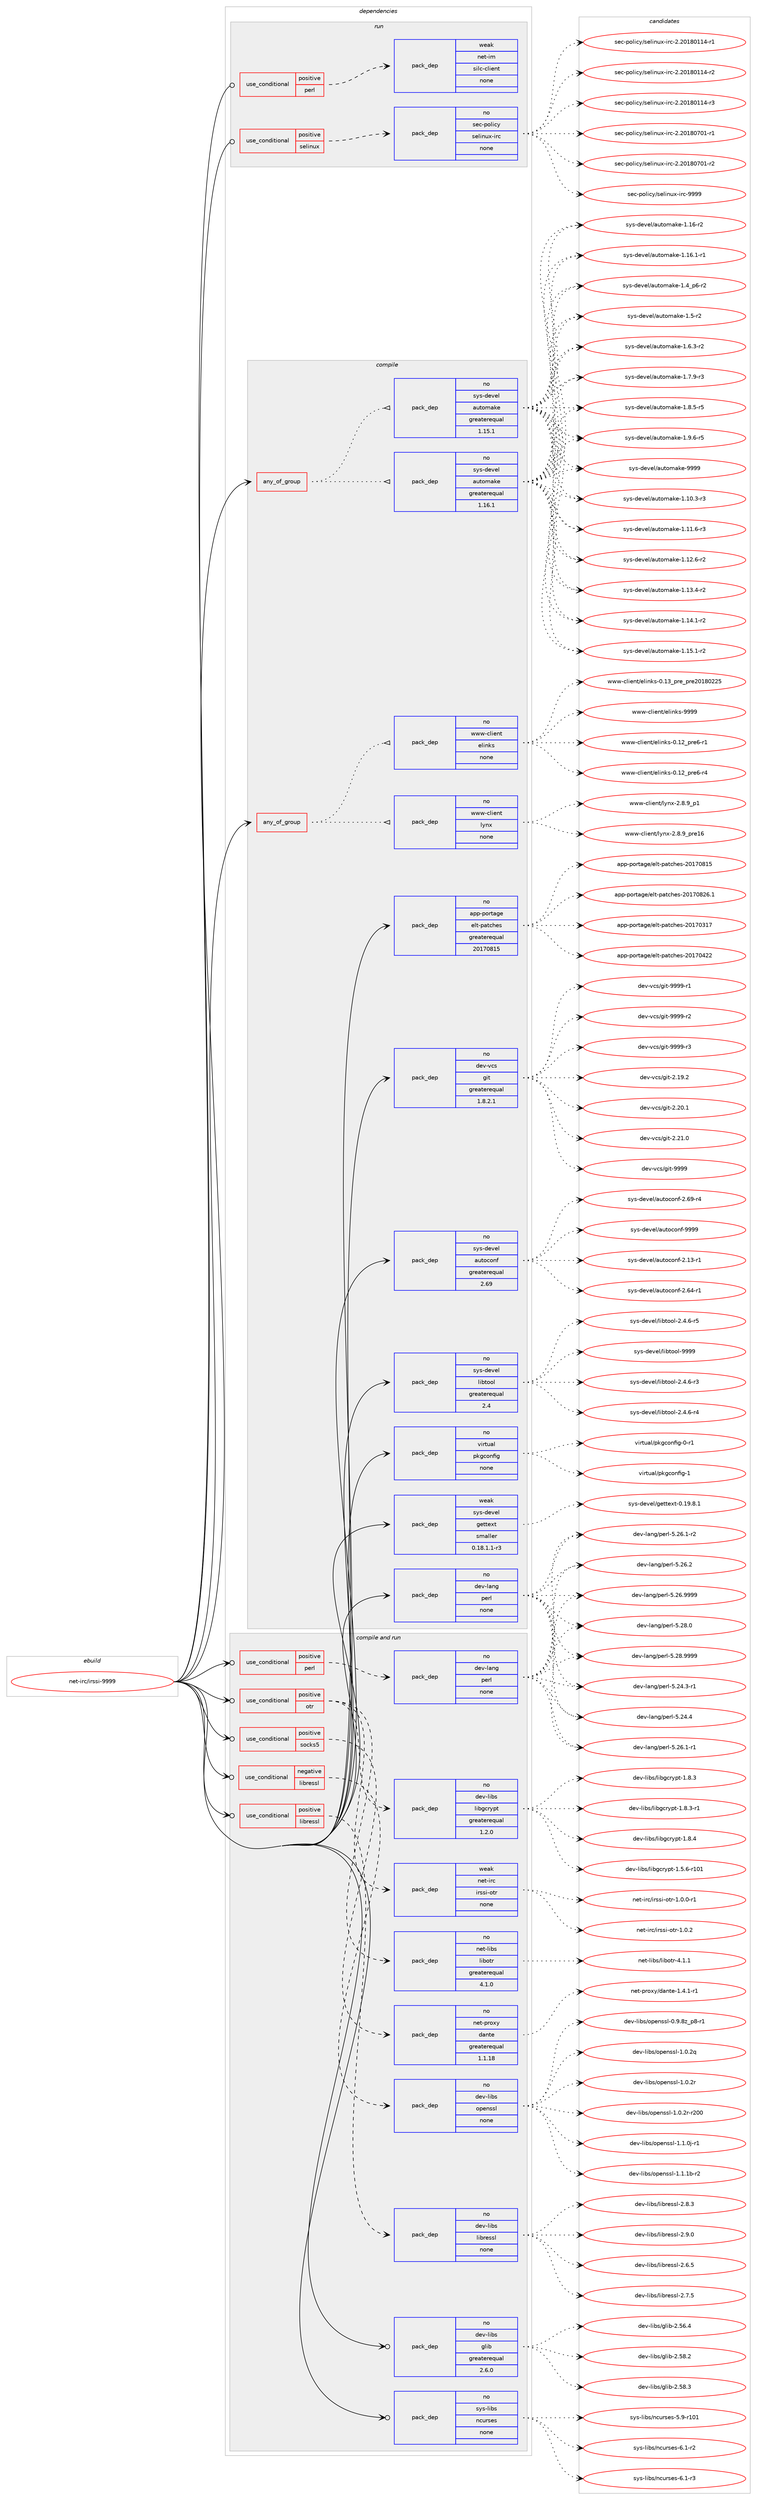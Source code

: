 digraph prolog {

# *************
# Graph options
# *************

newrank=true;
concentrate=true;
compound=true;
graph [rankdir=LR,fontname=Helvetica,fontsize=10,ranksep=1.5];#, ranksep=2.5, nodesep=0.2];
edge  [arrowhead=vee];
node  [fontname=Helvetica,fontsize=10];

# **********
# The ebuild
# **********

subgraph cluster_leftcol {
color=gray;
rank=same;
label=<<i>ebuild</i>>;
id [label="net-irc/irssi-9999", color=red, width=4, href="../net-irc/irssi-9999.svg"];
}

# ****************
# The dependencies
# ****************

subgraph cluster_midcol {
color=gray;
label=<<i>dependencies</i>>;
subgraph cluster_compile {
fillcolor="#eeeeee";
style=filled;
label=<<i>compile</i>>;
subgraph any26067 {
dependency1656712 [label=<<TABLE BORDER="0" CELLBORDER="1" CELLSPACING="0" CELLPADDING="4"><TR><TD CELLPADDING="10">any_of_group</TD></TR></TABLE>>, shape=none, color=red];subgraph pack1184425 {
dependency1656713 [label=<<TABLE BORDER="0" CELLBORDER="1" CELLSPACING="0" CELLPADDING="4" WIDTH="220"><TR><TD ROWSPAN="6" CELLPADDING="30">pack_dep</TD></TR><TR><TD WIDTH="110">no</TD></TR><TR><TD>sys-devel</TD></TR><TR><TD>automake</TD></TR><TR><TD>greaterequal</TD></TR><TR><TD>1.16.1</TD></TR></TABLE>>, shape=none, color=blue];
}
dependency1656712:e -> dependency1656713:w [weight=20,style="dotted",arrowhead="oinv"];
subgraph pack1184426 {
dependency1656714 [label=<<TABLE BORDER="0" CELLBORDER="1" CELLSPACING="0" CELLPADDING="4" WIDTH="220"><TR><TD ROWSPAN="6" CELLPADDING="30">pack_dep</TD></TR><TR><TD WIDTH="110">no</TD></TR><TR><TD>sys-devel</TD></TR><TR><TD>automake</TD></TR><TR><TD>greaterequal</TD></TR><TR><TD>1.15.1</TD></TR></TABLE>>, shape=none, color=blue];
}
dependency1656712:e -> dependency1656714:w [weight=20,style="dotted",arrowhead="oinv"];
}
id:e -> dependency1656712:w [weight=20,style="solid",arrowhead="vee"];
subgraph any26068 {
dependency1656715 [label=<<TABLE BORDER="0" CELLBORDER="1" CELLSPACING="0" CELLPADDING="4"><TR><TD CELLPADDING="10">any_of_group</TD></TR></TABLE>>, shape=none, color=red];subgraph pack1184427 {
dependency1656716 [label=<<TABLE BORDER="0" CELLBORDER="1" CELLSPACING="0" CELLPADDING="4" WIDTH="220"><TR><TD ROWSPAN="6" CELLPADDING="30">pack_dep</TD></TR><TR><TD WIDTH="110">no</TD></TR><TR><TD>www-client</TD></TR><TR><TD>lynx</TD></TR><TR><TD>none</TD></TR><TR><TD></TD></TR></TABLE>>, shape=none, color=blue];
}
dependency1656715:e -> dependency1656716:w [weight=20,style="dotted",arrowhead="oinv"];
subgraph pack1184428 {
dependency1656717 [label=<<TABLE BORDER="0" CELLBORDER="1" CELLSPACING="0" CELLPADDING="4" WIDTH="220"><TR><TD ROWSPAN="6" CELLPADDING="30">pack_dep</TD></TR><TR><TD WIDTH="110">no</TD></TR><TR><TD>www-client</TD></TR><TR><TD>elinks</TD></TR><TR><TD>none</TD></TR><TR><TD></TD></TR></TABLE>>, shape=none, color=blue];
}
dependency1656715:e -> dependency1656717:w [weight=20,style="dotted",arrowhead="oinv"];
}
id:e -> dependency1656715:w [weight=20,style="solid",arrowhead="vee"];
subgraph pack1184429 {
dependency1656718 [label=<<TABLE BORDER="0" CELLBORDER="1" CELLSPACING="0" CELLPADDING="4" WIDTH="220"><TR><TD ROWSPAN="6" CELLPADDING="30">pack_dep</TD></TR><TR><TD WIDTH="110">no</TD></TR><TR><TD>app-portage</TD></TR><TR><TD>elt-patches</TD></TR><TR><TD>greaterequal</TD></TR><TR><TD>20170815</TD></TR></TABLE>>, shape=none, color=blue];
}
id:e -> dependency1656718:w [weight=20,style="solid",arrowhead="vee"];
subgraph pack1184430 {
dependency1656719 [label=<<TABLE BORDER="0" CELLBORDER="1" CELLSPACING="0" CELLPADDING="4" WIDTH="220"><TR><TD ROWSPAN="6" CELLPADDING="30">pack_dep</TD></TR><TR><TD WIDTH="110">no</TD></TR><TR><TD>dev-lang</TD></TR><TR><TD>perl</TD></TR><TR><TD>none</TD></TR><TR><TD></TD></TR></TABLE>>, shape=none, color=blue];
}
id:e -> dependency1656719:w [weight=20,style="solid",arrowhead="vee"];
subgraph pack1184431 {
dependency1656720 [label=<<TABLE BORDER="0" CELLBORDER="1" CELLSPACING="0" CELLPADDING="4" WIDTH="220"><TR><TD ROWSPAN="6" CELLPADDING="30">pack_dep</TD></TR><TR><TD WIDTH="110">no</TD></TR><TR><TD>dev-vcs</TD></TR><TR><TD>git</TD></TR><TR><TD>greaterequal</TD></TR><TR><TD>1.8.2.1</TD></TR></TABLE>>, shape=none, color=blue];
}
id:e -> dependency1656720:w [weight=20,style="solid",arrowhead="vee"];
subgraph pack1184432 {
dependency1656721 [label=<<TABLE BORDER="0" CELLBORDER="1" CELLSPACING="0" CELLPADDING="4" WIDTH="220"><TR><TD ROWSPAN="6" CELLPADDING="30">pack_dep</TD></TR><TR><TD WIDTH="110">no</TD></TR><TR><TD>sys-devel</TD></TR><TR><TD>autoconf</TD></TR><TR><TD>greaterequal</TD></TR><TR><TD>2.69</TD></TR></TABLE>>, shape=none, color=blue];
}
id:e -> dependency1656721:w [weight=20,style="solid",arrowhead="vee"];
subgraph pack1184433 {
dependency1656722 [label=<<TABLE BORDER="0" CELLBORDER="1" CELLSPACING="0" CELLPADDING="4" WIDTH="220"><TR><TD ROWSPAN="6" CELLPADDING="30">pack_dep</TD></TR><TR><TD WIDTH="110">no</TD></TR><TR><TD>sys-devel</TD></TR><TR><TD>libtool</TD></TR><TR><TD>greaterequal</TD></TR><TR><TD>2.4</TD></TR></TABLE>>, shape=none, color=blue];
}
id:e -> dependency1656722:w [weight=20,style="solid",arrowhead="vee"];
subgraph pack1184434 {
dependency1656723 [label=<<TABLE BORDER="0" CELLBORDER="1" CELLSPACING="0" CELLPADDING="4" WIDTH="220"><TR><TD ROWSPAN="6" CELLPADDING="30">pack_dep</TD></TR><TR><TD WIDTH="110">no</TD></TR><TR><TD>virtual</TD></TR><TR><TD>pkgconfig</TD></TR><TR><TD>none</TD></TR><TR><TD></TD></TR></TABLE>>, shape=none, color=blue];
}
id:e -> dependency1656723:w [weight=20,style="solid",arrowhead="vee"];
subgraph pack1184435 {
dependency1656724 [label=<<TABLE BORDER="0" CELLBORDER="1" CELLSPACING="0" CELLPADDING="4" WIDTH="220"><TR><TD ROWSPAN="6" CELLPADDING="30">pack_dep</TD></TR><TR><TD WIDTH="110">weak</TD></TR><TR><TD>sys-devel</TD></TR><TR><TD>gettext</TD></TR><TR><TD>smaller</TD></TR><TR><TD>0.18.1.1-r3</TD></TR></TABLE>>, shape=none, color=blue];
}
id:e -> dependency1656724:w [weight=20,style="solid",arrowhead="vee"];
}
subgraph cluster_compileandrun {
fillcolor="#eeeeee";
style=filled;
label=<<i>compile and run</i>>;
subgraph cond445433 {
dependency1656725 [label=<<TABLE BORDER="0" CELLBORDER="1" CELLSPACING="0" CELLPADDING="4"><TR><TD ROWSPAN="3" CELLPADDING="10">use_conditional</TD></TR><TR><TD>negative</TD></TR><TR><TD>libressl</TD></TR></TABLE>>, shape=none, color=red];
subgraph pack1184436 {
dependency1656726 [label=<<TABLE BORDER="0" CELLBORDER="1" CELLSPACING="0" CELLPADDING="4" WIDTH="220"><TR><TD ROWSPAN="6" CELLPADDING="30">pack_dep</TD></TR><TR><TD WIDTH="110">no</TD></TR><TR><TD>dev-libs</TD></TR><TR><TD>openssl</TD></TR><TR><TD>none</TD></TR><TR><TD></TD></TR></TABLE>>, shape=none, color=blue];
}
dependency1656725:e -> dependency1656726:w [weight=20,style="dashed",arrowhead="vee"];
}
id:e -> dependency1656725:w [weight=20,style="solid",arrowhead="odotvee"];
subgraph cond445434 {
dependency1656727 [label=<<TABLE BORDER="0" CELLBORDER="1" CELLSPACING="0" CELLPADDING="4"><TR><TD ROWSPAN="3" CELLPADDING="10">use_conditional</TD></TR><TR><TD>positive</TD></TR><TR><TD>libressl</TD></TR></TABLE>>, shape=none, color=red];
subgraph pack1184437 {
dependency1656728 [label=<<TABLE BORDER="0" CELLBORDER="1" CELLSPACING="0" CELLPADDING="4" WIDTH="220"><TR><TD ROWSPAN="6" CELLPADDING="30">pack_dep</TD></TR><TR><TD WIDTH="110">no</TD></TR><TR><TD>dev-libs</TD></TR><TR><TD>libressl</TD></TR><TR><TD>none</TD></TR><TR><TD></TD></TR></TABLE>>, shape=none, color=blue];
}
dependency1656727:e -> dependency1656728:w [weight=20,style="dashed",arrowhead="vee"];
}
id:e -> dependency1656727:w [weight=20,style="solid",arrowhead="odotvee"];
subgraph cond445435 {
dependency1656729 [label=<<TABLE BORDER="0" CELLBORDER="1" CELLSPACING="0" CELLPADDING="4"><TR><TD ROWSPAN="3" CELLPADDING="10">use_conditional</TD></TR><TR><TD>positive</TD></TR><TR><TD>otr</TD></TR></TABLE>>, shape=none, color=red];
subgraph pack1184438 {
dependency1656730 [label=<<TABLE BORDER="0" CELLBORDER="1" CELLSPACING="0" CELLPADDING="4" WIDTH="220"><TR><TD ROWSPAN="6" CELLPADDING="30">pack_dep</TD></TR><TR><TD WIDTH="110">no</TD></TR><TR><TD>dev-libs</TD></TR><TR><TD>libgcrypt</TD></TR><TR><TD>greaterequal</TD></TR><TR><TD>1.2.0</TD></TR></TABLE>>, shape=none, color=blue];
}
dependency1656729:e -> dependency1656730:w [weight=20,style="dashed",arrowhead="vee"];
subgraph pack1184439 {
dependency1656731 [label=<<TABLE BORDER="0" CELLBORDER="1" CELLSPACING="0" CELLPADDING="4" WIDTH="220"><TR><TD ROWSPAN="6" CELLPADDING="30">pack_dep</TD></TR><TR><TD WIDTH="110">no</TD></TR><TR><TD>net-libs</TD></TR><TR><TD>libotr</TD></TR><TR><TD>greaterequal</TD></TR><TR><TD>4.1.0</TD></TR></TABLE>>, shape=none, color=blue];
}
dependency1656729:e -> dependency1656731:w [weight=20,style="dashed",arrowhead="vee"];
subgraph pack1184440 {
dependency1656732 [label=<<TABLE BORDER="0" CELLBORDER="1" CELLSPACING="0" CELLPADDING="4" WIDTH="220"><TR><TD ROWSPAN="6" CELLPADDING="30">pack_dep</TD></TR><TR><TD WIDTH="110">weak</TD></TR><TR><TD>net-irc</TD></TR><TR><TD>irssi-otr</TD></TR><TR><TD>none</TD></TR><TR><TD></TD></TR></TABLE>>, shape=none, color=blue];
}
dependency1656729:e -> dependency1656732:w [weight=20,style="dashed",arrowhead="vee"];
}
id:e -> dependency1656729:w [weight=20,style="solid",arrowhead="odotvee"];
subgraph cond445436 {
dependency1656733 [label=<<TABLE BORDER="0" CELLBORDER="1" CELLSPACING="0" CELLPADDING="4"><TR><TD ROWSPAN="3" CELLPADDING="10">use_conditional</TD></TR><TR><TD>positive</TD></TR><TR><TD>perl</TD></TR></TABLE>>, shape=none, color=red];
subgraph pack1184441 {
dependency1656734 [label=<<TABLE BORDER="0" CELLBORDER="1" CELLSPACING="0" CELLPADDING="4" WIDTH="220"><TR><TD ROWSPAN="6" CELLPADDING="30">pack_dep</TD></TR><TR><TD WIDTH="110">no</TD></TR><TR><TD>dev-lang</TD></TR><TR><TD>perl</TD></TR><TR><TD>none</TD></TR><TR><TD></TD></TR></TABLE>>, shape=none, color=blue];
}
dependency1656733:e -> dependency1656734:w [weight=20,style="dashed",arrowhead="vee"];
}
id:e -> dependency1656733:w [weight=20,style="solid",arrowhead="odotvee"];
subgraph cond445437 {
dependency1656735 [label=<<TABLE BORDER="0" CELLBORDER="1" CELLSPACING="0" CELLPADDING="4"><TR><TD ROWSPAN="3" CELLPADDING="10">use_conditional</TD></TR><TR><TD>positive</TD></TR><TR><TD>socks5</TD></TR></TABLE>>, shape=none, color=red];
subgraph pack1184442 {
dependency1656736 [label=<<TABLE BORDER="0" CELLBORDER="1" CELLSPACING="0" CELLPADDING="4" WIDTH="220"><TR><TD ROWSPAN="6" CELLPADDING="30">pack_dep</TD></TR><TR><TD WIDTH="110">no</TD></TR><TR><TD>net-proxy</TD></TR><TR><TD>dante</TD></TR><TR><TD>greaterequal</TD></TR><TR><TD>1.1.18</TD></TR></TABLE>>, shape=none, color=blue];
}
dependency1656735:e -> dependency1656736:w [weight=20,style="dashed",arrowhead="vee"];
}
id:e -> dependency1656735:w [weight=20,style="solid",arrowhead="odotvee"];
subgraph pack1184443 {
dependency1656737 [label=<<TABLE BORDER="0" CELLBORDER="1" CELLSPACING="0" CELLPADDING="4" WIDTH="220"><TR><TD ROWSPAN="6" CELLPADDING="30">pack_dep</TD></TR><TR><TD WIDTH="110">no</TD></TR><TR><TD>dev-libs</TD></TR><TR><TD>glib</TD></TR><TR><TD>greaterequal</TD></TR><TR><TD>2.6.0</TD></TR></TABLE>>, shape=none, color=blue];
}
id:e -> dependency1656737:w [weight=20,style="solid",arrowhead="odotvee"];
subgraph pack1184444 {
dependency1656738 [label=<<TABLE BORDER="0" CELLBORDER="1" CELLSPACING="0" CELLPADDING="4" WIDTH="220"><TR><TD ROWSPAN="6" CELLPADDING="30">pack_dep</TD></TR><TR><TD WIDTH="110">no</TD></TR><TR><TD>sys-libs</TD></TR><TR><TD>ncurses</TD></TR><TR><TD>none</TD></TR><TR><TD></TD></TR></TABLE>>, shape=none, color=blue];
}
id:e -> dependency1656738:w [weight=20,style="solid",arrowhead="odotvee"];
}
subgraph cluster_run {
fillcolor="#eeeeee";
style=filled;
label=<<i>run</i>>;
subgraph cond445438 {
dependency1656739 [label=<<TABLE BORDER="0" CELLBORDER="1" CELLSPACING="0" CELLPADDING="4"><TR><TD ROWSPAN="3" CELLPADDING="10">use_conditional</TD></TR><TR><TD>positive</TD></TR><TR><TD>perl</TD></TR></TABLE>>, shape=none, color=red];
subgraph pack1184445 {
dependency1656740 [label=<<TABLE BORDER="0" CELLBORDER="1" CELLSPACING="0" CELLPADDING="4" WIDTH="220"><TR><TD ROWSPAN="6" CELLPADDING="30">pack_dep</TD></TR><TR><TD WIDTH="110">weak</TD></TR><TR><TD>net-im</TD></TR><TR><TD>silc-client</TD></TR><TR><TD>none</TD></TR><TR><TD></TD></TR></TABLE>>, shape=none, color=blue];
}
dependency1656739:e -> dependency1656740:w [weight=20,style="dashed",arrowhead="vee"];
}
id:e -> dependency1656739:w [weight=20,style="solid",arrowhead="odot"];
subgraph cond445439 {
dependency1656741 [label=<<TABLE BORDER="0" CELLBORDER="1" CELLSPACING="0" CELLPADDING="4"><TR><TD ROWSPAN="3" CELLPADDING="10">use_conditional</TD></TR><TR><TD>positive</TD></TR><TR><TD>selinux</TD></TR></TABLE>>, shape=none, color=red];
subgraph pack1184446 {
dependency1656742 [label=<<TABLE BORDER="0" CELLBORDER="1" CELLSPACING="0" CELLPADDING="4" WIDTH="220"><TR><TD ROWSPAN="6" CELLPADDING="30">pack_dep</TD></TR><TR><TD WIDTH="110">no</TD></TR><TR><TD>sec-policy</TD></TR><TR><TD>selinux-irc</TD></TR><TR><TD>none</TD></TR><TR><TD></TD></TR></TABLE>>, shape=none, color=blue];
}
dependency1656741:e -> dependency1656742:w [weight=20,style="dashed",arrowhead="vee"];
}
id:e -> dependency1656741:w [weight=20,style="solid",arrowhead="odot"];
}
}

# **************
# The candidates
# **************

subgraph cluster_choices {
rank=same;
color=gray;
label=<<i>candidates</i>>;

subgraph choice1184425 {
color=black;
nodesep=1;
choice11512111545100101118101108479711711611110997107101454946494846514511451 [label="sys-devel/automake-1.10.3-r3", color=red, width=4,href="../sys-devel/automake-1.10.3-r3.svg"];
choice11512111545100101118101108479711711611110997107101454946494946544511451 [label="sys-devel/automake-1.11.6-r3", color=red, width=4,href="../sys-devel/automake-1.11.6-r3.svg"];
choice11512111545100101118101108479711711611110997107101454946495046544511450 [label="sys-devel/automake-1.12.6-r2", color=red, width=4,href="../sys-devel/automake-1.12.6-r2.svg"];
choice11512111545100101118101108479711711611110997107101454946495146524511450 [label="sys-devel/automake-1.13.4-r2", color=red, width=4,href="../sys-devel/automake-1.13.4-r2.svg"];
choice11512111545100101118101108479711711611110997107101454946495246494511450 [label="sys-devel/automake-1.14.1-r2", color=red, width=4,href="../sys-devel/automake-1.14.1-r2.svg"];
choice11512111545100101118101108479711711611110997107101454946495346494511450 [label="sys-devel/automake-1.15.1-r2", color=red, width=4,href="../sys-devel/automake-1.15.1-r2.svg"];
choice1151211154510010111810110847971171161111099710710145494649544511450 [label="sys-devel/automake-1.16-r2", color=red, width=4,href="../sys-devel/automake-1.16-r2.svg"];
choice11512111545100101118101108479711711611110997107101454946495446494511449 [label="sys-devel/automake-1.16.1-r1", color=red, width=4,href="../sys-devel/automake-1.16.1-r1.svg"];
choice115121115451001011181011084797117116111109971071014549465295112544511450 [label="sys-devel/automake-1.4_p6-r2", color=red, width=4,href="../sys-devel/automake-1.4_p6-r2.svg"];
choice11512111545100101118101108479711711611110997107101454946534511450 [label="sys-devel/automake-1.5-r2", color=red, width=4,href="../sys-devel/automake-1.5-r2.svg"];
choice115121115451001011181011084797117116111109971071014549465446514511450 [label="sys-devel/automake-1.6.3-r2", color=red, width=4,href="../sys-devel/automake-1.6.3-r2.svg"];
choice115121115451001011181011084797117116111109971071014549465546574511451 [label="sys-devel/automake-1.7.9-r3", color=red, width=4,href="../sys-devel/automake-1.7.9-r3.svg"];
choice115121115451001011181011084797117116111109971071014549465646534511453 [label="sys-devel/automake-1.8.5-r5", color=red, width=4,href="../sys-devel/automake-1.8.5-r5.svg"];
choice115121115451001011181011084797117116111109971071014549465746544511453 [label="sys-devel/automake-1.9.6-r5", color=red, width=4,href="../sys-devel/automake-1.9.6-r5.svg"];
choice115121115451001011181011084797117116111109971071014557575757 [label="sys-devel/automake-9999", color=red, width=4,href="../sys-devel/automake-9999.svg"];
dependency1656713:e -> choice11512111545100101118101108479711711611110997107101454946494846514511451:w [style=dotted,weight="100"];
dependency1656713:e -> choice11512111545100101118101108479711711611110997107101454946494946544511451:w [style=dotted,weight="100"];
dependency1656713:e -> choice11512111545100101118101108479711711611110997107101454946495046544511450:w [style=dotted,weight="100"];
dependency1656713:e -> choice11512111545100101118101108479711711611110997107101454946495146524511450:w [style=dotted,weight="100"];
dependency1656713:e -> choice11512111545100101118101108479711711611110997107101454946495246494511450:w [style=dotted,weight="100"];
dependency1656713:e -> choice11512111545100101118101108479711711611110997107101454946495346494511450:w [style=dotted,weight="100"];
dependency1656713:e -> choice1151211154510010111810110847971171161111099710710145494649544511450:w [style=dotted,weight="100"];
dependency1656713:e -> choice11512111545100101118101108479711711611110997107101454946495446494511449:w [style=dotted,weight="100"];
dependency1656713:e -> choice115121115451001011181011084797117116111109971071014549465295112544511450:w [style=dotted,weight="100"];
dependency1656713:e -> choice11512111545100101118101108479711711611110997107101454946534511450:w [style=dotted,weight="100"];
dependency1656713:e -> choice115121115451001011181011084797117116111109971071014549465446514511450:w [style=dotted,weight="100"];
dependency1656713:e -> choice115121115451001011181011084797117116111109971071014549465546574511451:w [style=dotted,weight="100"];
dependency1656713:e -> choice115121115451001011181011084797117116111109971071014549465646534511453:w [style=dotted,weight="100"];
dependency1656713:e -> choice115121115451001011181011084797117116111109971071014549465746544511453:w [style=dotted,weight="100"];
dependency1656713:e -> choice115121115451001011181011084797117116111109971071014557575757:w [style=dotted,weight="100"];
}
subgraph choice1184426 {
color=black;
nodesep=1;
choice11512111545100101118101108479711711611110997107101454946494846514511451 [label="sys-devel/automake-1.10.3-r3", color=red, width=4,href="../sys-devel/automake-1.10.3-r3.svg"];
choice11512111545100101118101108479711711611110997107101454946494946544511451 [label="sys-devel/automake-1.11.6-r3", color=red, width=4,href="../sys-devel/automake-1.11.6-r3.svg"];
choice11512111545100101118101108479711711611110997107101454946495046544511450 [label="sys-devel/automake-1.12.6-r2", color=red, width=4,href="../sys-devel/automake-1.12.6-r2.svg"];
choice11512111545100101118101108479711711611110997107101454946495146524511450 [label="sys-devel/automake-1.13.4-r2", color=red, width=4,href="../sys-devel/automake-1.13.4-r2.svg"];
choice11512111545100101118101108479711711611110997107101454946495246494511450 [label="sys-devel/automake-1.14.1-r2", color=red, width=4,href="../sys-devel/automake-1.14.1-r2.svg"];
choice11512111545100101118101108479711711611110997107101454946495346494511450 [label="sys-devel/automake-1.15.1-r2", color=red, width=4,href="../sys-devel/automake-1.15.1-r2.svg"];
choice1151211154510010111810110847971171161111099710710145494649544511450 [label="sys-devel/automake-1.16-r2", color=red, width=4,href="../sys-devel/automake-1.16-r2.svg"];
choice11512111545100101118101108479711711611110997107101454946495446494511449 [label="sys-devel/automake-1.16.1-r1", color=red, width=4,href="../sys-devel/automake-1.16.1-r1.svg"];
choice115121115451001011181011084797117116111109971071014549465295112544511450 [label="sys-devel/automake-1.4_p6-r2", color=red, width=4,href="../sys-devel/automake-1.4_p6-r2.svg"];
choice11512111545100101118101108479711711611110997107101454946534511450 [label="sys-devel/automake-1.5-r2", color=red, width=4,href="../sys-devel/automake-1.5-r2.svg"];
choice115121115451001011181011084797117116111109971071014549465446514511450 [label="sys-devel/automake-1.6.3-r2", color=red, width=4,href="../sys-devel/automake-1.6.3-r2.svg"];
choice115121115451001011181011084797117116111109971071014549465546574511451 [label="sys-devel/automake-1.7.9-r3", color=red, width=4,href="../sys-devel/automake-1.7.9-r3.svg"];
choice115121115451001011181011084797117116111109971071014549465646534511453 [label="sys-devel/automake-1.8.5-r5", color=red, width=4,href="../sys-devel/automake-1.8.5-r5.svg"];
choice115121115451001011181011084797117116111109971071014549465746544511453 [label="sys-devel/automake-1.9.6-r5", color=red, width=4,href="../sys-devel/automake-1.9.6-r5.svg"];
choice115121115451001011181011084797117116111109971071014557575757 [label="sys-devel/automake-9999", color=red, width=4,href="../sys-devel/automake-9999.svg"];
dependency1656714:e -> choice11512111545100101118101108479711711611110997107101454946494846514511451:w [style=dotted,weight="100"];
dependency1656714:e -> choice11512111545100101118101108479711711611110997107101454946494946544511451:w [style=dotted,weight="100"];
dependency1656714:e -> choice11512111545100101118101108479711711611110997107101454946495046544511450:w [style=dotted,weight="100"];
dependency1656714:e -> choice11512111545100101118101108479711711611110997107101454946495146524511450:w [style=dotted,weight="100"];
dependency1656714:e -> choice11512111545100101118101108479711711611110997107101454946495246494511450:w [style=dotted,weight="100"];
dependency1656714:e -> choice11512111545100101118101108479711711611110997107101454946495346494511450:w [style=dotted,weight="100"];
dependency1656714:e -> choice1151211154510010111810110847971171161111099710710145494649544511450:w [style=dotted,weight="100"];
dependency1656714:e -> choice11512111545100101118101108479711711611110997107101454946495446494511449:w [style=dotted,weight="100"];
dependency1656714:e -> choice115121115451001011181011084797117116111109971071014549465295112544511450:w [style=dotted,weight="100"];
dependency1656714:e -> choice11512111545100101118101108479711711611110997107101454946534511450:w [style=dotted,weight="100"];
dependency1656714:e -> choice115121115451001011181011084797117116111109971071014549465446514511450:w [style=dotted,weight="100"];
dependency1656714:e -> choice115121115451001011181011084797117116111109971071014549465546574511451:w [style=dotted,weight="100"];
dependency1656714:e -> choice115121115451001011181011084797117116111109971071014549465646534511453:w [style=dotted,weight="100"];
dependency1656714:e -> choice115121115451001011181011084797117116111109971071014549465746544511453:w [style=dotted,weight="100"];
dependency1656714:e -> choice115121115451001011181011084797117116111109971071014557575757:w [style=dotted,weight="100"];
}
subgraph choice1184427 {
color=black;
nodesep=1;
choice1191191194599108105101110116471081211101204550465646579511249 [label="www-client/lynx-2.8.9_p1", color=red, width=4,href="../www-client/lynx-2.8.9_p1.svg"];
choice119119119459910810510111011647108121110120455046564657951121141014954 [label="www-client/lynx-2.8.9_pre16", color=red, width=4,href="../www-client/lynx-2.8.9_pre16.svg"];
dependency1656716:e -> choice1191191194599108105101110116471081211101204550465646579511249:w [style=dotted,weight="100"];
dependency1656716:e -> choice119119119459910810510111011647108121110120455046564657951121141014954:w [style=dotted,weight="100"];
}
subgraph choice1184428 {
color=black;
nodesep=1;
choice119119119459910810510111011647101108105110107115454846495095112114101544511449 [label="www-client/elinks-0.12_pre6-r1", color=red, width=4,href="../www-client/elinks-0.12_pre6-r1.svg"];
choice119119119459910810510111011647101108105110107115454846495095112114101544511452 [label="www-client/elinks-0.12_pre6-r4", color=red, width=4,href="../www-client/elinks-0.12_pre6-r4.svg"];
choice119119119459910810510111011647101108105110107115454846495195112114101951121141015048495648505053 [label="www-client/elinks-0.13_pre_pre20180225", color=red, width=4,href="../www-client/elinks-0.13_pre_pre20180225.svg"];
choice1191191194599108105101110116471011081051101071154557575757 [label="www-client/elinks-9999", color=red, width=4,href="../www-client/elinks-9999.svg"];
dependency1656717:e -> choice119119119459910810510111011647101108105110107115454846495095112114101544511449:w [style=dotted,weight="100"];
dependency1656717:e -> choice119119119459910810510111011647101108105110107115454846495095112114101544511452:w [style=dotted,weight="100"];
dependency1656717:e -> choice119119119459910810510111011647101108105110107115454846495195112114101951121141015048495648505053:w [style=dotted,weight="100"];
dependency1656717:e -> choice1191191194599108105101110116471011081051101071154557575757:w [style=dotted,weight="100"];
}
subgraph choice1184429 {
color=black;
nodesep=1;
choice97112112451121111141169710310147101108116451129711699104101115455048495548514955 [label="app-portage/elt-patches-20170317", color=red, width=4,href="../app-portage/elt-patches-20170317.svg"];
choice97112112451121111141169710310147101108116451129711699104101115455048495548525050 [label="app-portage/elt-patches-20170422", color=red, width=4,href="../app-portage/elt-patches-20170422.svg"];
choice97112112451121111141169710310147101108116451129711699104101115455048495548564953 [label="app-portage/elt-patches-20170815", color=red, width=4,href="../app-portage/elt-patches-20170815.svg"];
choice971121124511211111411697103101471011081164511297116991041011154550484955485650544649 [label="app-portage/elt-patches-20170826.1", color=red, width=4,href="../app-portage/elt-patches-20170826.1.svg"];
dependency1656718:e -> choice97112112451121111141169710310147101108116451129711699104101115455048495548514955:w [style=dotted,weight="100"];
dependency1656718:e -> choice97112112451121111141169710310147101108116451129711699104101115455048495548525050:w [style=dotted,weight="100"];
dependency1656718:e -> choice97112112451121111141169710310147101108116451129711699104101115455048495548564953:w [style=dotted,weight="100"];
dependency1656718:e -> choice971121124511211111411697103101471011081164511297116991041011154550484955485650544649:w [style=dotted,weight="100"];
}
subgraph choice1184430 {
color=black;
nodesep=1;
choice100101118451089711010347112101114108455346505246514511449 [label="dev-lang/perl-5.24.3-r1", color=red, width=4,href="../dev-lang/perl-5.24.3-r1.svg"];
choice10010111845108971101034711210111410845534650524652 [label="dev-lang/perl-5.24.4", color=red, width=4,href="../dev-lang/perl-5.24.4.svg"];
choice100101118451089711010347112101114108455346505446494511449 [label="dev-lang/perl-5.26.1-r1", color=red, width=4,href="../dev-lang/perl-5.26.1-r1.svg"];
choice100101118451089711010347112101114108455346505446494511450 [label="dev-lang/perl-5.26.1-r2", color=red, width=4,href="../dev-lang/perl-5.26.1-r2.svg"];
choice10010111845108971101034711210111410845534650544650 [label="dev-lang/perl-5.26.2", color=red, width=4,href="../dev-lang/perl-5.26.2.svg"];
choice10010111845108971101034711210111410845534650544657575757 [label="dev-lang/perl-5.26.9999", color=red, width=4,href="../dev-lang/perl-5.26.9999.svg"];
choice10010111845108971101034711210111410845534650564648 [label="dev-lang/perl-5.28.0", color=red, width=4,href="../dev-lang/perl-5.28.0.svg"];
choice10010111845108971101034711210111410845534650564657575757 [label="dev-lang/perl-5.28.9999", color=red, width=4,href="../dev-lang/perl-5.28.9999.svg"];
dependency1656719:e -> choice100101118451089711010347112101114108455346505246514511449:w [style=dotted,weight="100"];
dependency1656719:e -> choice10010111845108971101034711210111410845534650524652:w [style=dotted,weight="100"];
dependency1656719:e -> choice100101118451089711010347112101114108455346505446494511449:w [style=dotted,weight="100"];
dependency1656719:e -> choice100101118451089711010347112101114108455346505446494511450:w [style=dotted,weight="100"];
dependency1656719:e -> choice10010111845108971101034711210111410845534650544650:w [style=dotted,weight="100"];
dependency1656719:e -> choice10010111845108971101034711210111410845534650544657575757:w [style=dotted,weight="100"];
dependency1656719:e -> choice10010111845108971101034711210111410845534650564648:w [style=dotted,weight="100"];
dependency1656719:e -> choice10010111845108971101034711210111410845534650564657575757:w [style=dotted,weight="100"];
}
subgraph choice1184431 {
color=black;
nodesep=1;
choice10010111845118991154710310511645504649574650 [label="dev-vcs/git-2.19.2", color=red, width=4,href="../dev-vcs/git-2.19.2.svg"];
choice10010111845118991154710310511645504650484649 [label="dev-vcs/git-2.20.1", color=red, width=4,href="../dev-vcs/git-2.20.1.svg"];
choice10010111845118991154710310511645504650494648 [label="dev-vcs/git-2.21.0", color=red, width=4,href="../dev-vcs/git-2.21.0.svg"];
choice1001011184511899115471031051164557575757 [label="dev-vcs/git-9999", color=red, width=4,href="../dev-vcs/git-9999.svg"];
choice10010111845118991154710310511645575757574511449 [label="dev-vcs/git-9999-r1", color=red, width=4,href="../dev-vcs/git-9999-r1.svg"];
choice10010111845118991154710310511645575757574511450 [label="dev-vcs/git-9999-r2", color=red, width=4,href="../dev-vcs/git-9999-r2.svg"];
choice10010111845118991154710310511645575757574511451 [label="dev-vcs/git-9999-r3", color=red, width=4,href="../dev-vcs/git-9999-r3.svg"];
dependency1656720:e -> choice10010111845118991154710310511645504649574650:w [style=dotted,weight="100"];
dependency1656720:e -> choice10010111845118991154710310511645504650484649:w [style=dotted,weight="100"];
dependency1656720:e -> choice10010111845118991154710310511645504650494648:w [style=dotted,weight="100"];
dependency1656720:e -> choice1001011184511899115471031051164557575757:w [style=dotted,weight="100"];
dependency1656720:e -> choice10010111845118991154710310511645575757574511449:w [style=dotted,weight="100"];
dependency1656720:e -> choice10010111845118991154710310511645575757574511450:w [style=dotted,weight="100"];
dependency1656720:e -> choice10010111845118991154710310511645575757574511451:w [style=dotted,weight="100"];
}
subgraph choice1184432 {
color=black;
nodesep=1;
choice1151211154510010111810110847971171161119911111010245504649514511449 [label="sys-devel/autoconf-2.13-r1", color=red, width=4,href="../sys-devel/autoconf-2.13-r1.svg"];
choice1151211154510010111810110847971171161119911111010245504654524511449 [label="sys-devel/autoconf-2.64-r1", color=red, width=4,href="../sys-devel/autoconf-2.64-r1.svg"];
choice1151211154510010111810110847971171161119911111010245504654574511452 [label="sys-devel/autoconf-2.69-r4", color=red, width=4,href="../sys-devel/autoconf-2.69-r4.svg"];
choice115121115451001011181011084797117116111991111101024557575757 [label="sys-devel/autoconf-9999", color=red, width=4,href="../sys-devel/autoconf-9999.svg"];
dependency1656721:e -> choice1151211154510010111810110847971171161119911111010245504649514511449:w [style=dotted,weight="100"];
dependency1656721:e -> choice1151211154510010111810110847971171161119911111010245504654524511449:w [style=dotted,weight="100"];
dependency1656721:e -> choice1151211154510010111810110847971171161119911111010245504654574511452:w [style=dotted,weight="100"];
dependency1656721:e -> choice115121115451001011181011084797117116111991111101024557575757:w [style=dotted,weight="100"];
}
subgraph choice1184433 {
color=black;
nodesep=1;
choice1151211154510010111810110847108105981161111111084550465246544511451 [label="sys-devel/libtool-2.4.6-r3", color=red, width=4,href="../sys-devel/libtool-2.4.6-r3.svg"];
choice1151211154510010111810110847108105981161111111084550465246544511452 [label="sys-devel/libtool-2.4.6-r4", color=red, width=4,href="../sys-devel/libtool-2.4.6-r4.svg"];
choice1151211154510010111810110847108105981161111111084550465246544511453 [label="sys-devel/libtool-2.4.6-r5", color=red, width=4,href="../sys-devel/libtool-2.4.6-r5.svg"];
choice1151211154510010111810110847108105981161111111084557575757 [label="sys-devel/libtool-9999", color=red, width=4,href="../sys-devel/libtool-9999.svg"];
dependency1656722:e -> choice1151211154510010111810110847108105981161111111084550465246544511451:w [style=dotted,weight="100"];
dependency1656722:e -> choice1151211154510010111810110847108105981161111111084550465246544511452:w [style=dotted,weight="100"];
dependency1656722:e -> choice1151211154510010111810110847108105981161111111084550465246544511453:w [style=dotted,weight="100"];
dependency1656722:e -> choice1151211154510010111810110847108105981161111111084557575757:w [style=dotted,weight="100"];
}
subgraph choice1184434 {
color=black;
nodesep=1;
choice11810511411611797108471121071039911111010210510345484511449 [label="virtual/pkgconfig-0-r1", color=red, width=4,href="../virtual/pkgconfig-0-r1.svg"];
choice1181051141161179710847112107103991111101021051034549 [label="virtual/pkgconfig-1", color=red, width=4,href="../virtual/pkgconfig-1.svg"];
dependency1656723:e -> choice11810511411611797108471121071039911111010210510345484511449:w [style=dotted,weight="100"];
dependency1656723:e -> choice1181051141161179710847112107103991111101021051034549:w [style=dotted,weight="100"];
}
subgraph choice1184435 {
color=black;
nodesep=1;
choice1151211154510010111810110847103101116116101120116454846495746564649 [label="sys-devel/gettext-0.19.8.1", color=red, width=4,href="../sys-devel/gettext-0.19.8.1.svg"];
dependency1656724:e -> choice1151211154510010111810110847103101116116101120116454846495746564649:w [style=dotted,weight="100"];
}
subgraph choice1184436 {
color=black;
nodesep=1;
choice10010111845108105981154711111210111011511510845484657465612295112564511449 [label="dev-libs/openssl-0.9.8z_p8-r1", color=red, width=4,href="../dev-libs/openssl-0.9.8z_p8-r1.svg"];
choice100101118451081059811547111112101110115115108454946484650113 [label="dev-libs/openssl-1.0.2q", color=red, width=4,href="../dev-libs/openssl-1.0.2q.svg"];
choice100101118451081059811547111112101110115115108454946484650114 [label="dev-libs/openssl-1.0.2r", color=red, width=4,href="../dev-libs/openssl-1.0.2r.svg"];
choice10010111845108105981154711111210111011511510845494648465011445114504848 [label="dev-libs/openssl-1.0.2r-r200", color=red, width=4,href="../dev-libs/openssl-1.0.2r-r200.svg"];
choice1001011184510810598115471111121011101151151084549464946481064511449 [label="dev-libs/openssl-1.1.0j-r1", color=red, width=4,href="../dev-libs/openssl-1.1.0j-r1.svg"];
choice100101118451081059811547111112101110115115108454946494649984511450 [label="dev-libs/openssl-1.1.1b-r2", color=red, width=4,href="../dev-libs/openssl-1.1.1b-r2.svg"];
dependency1656726:e -> choice10010111845108105981154711111210111011511510845484657465612295112564511449:w [style=dotted,weight="100"];
dependency1656726:e -> choice100101118451081059811547111112101110115115108454946484650113:w [style=dotted,weight="100"];
dependency1656726:e -> choice100101118451081059811547111112101110115115108454946484650114:w [style=dotted,weight="100"];
dependency1656726:e -> choice10010111845108105981154711111210111011511510845494648465011445114504848:w [style=dotted,weight="100"];
dependency1656726:e -> choice1001011184510810598115471111121011101151151084549464946481064511449:w [style=dotted,weight="100"];
dependency1656726:e -> choice100101118451081059811547111112101110115115108454946494649984511450:w [style=dotted,weight="100"];
}
subgraph choice1184437 {
color=black;
nodesep=1;
choice10010111845108105981154710810598114101115115108455046544653 [label="dev-libs/libressl-2.6.5", color=red, width=4,href="../dev-libs/libressl-2.6.5.svg"];
choice10010111845108105981154710810598114101115115108455046554653 [label="dev-libs/libressl-2.7.5", color=red, width=4,href="../dev-libs/libressl-2.7.5.svg"];
choice10010111845108105981154710810598114101115115108455046564651 [label="dev-libs/libressl-2.8.3", color=red, width=4,href="../dev-libs/libressl-2.8.3.svg"];
choice10010111845108105981154710810598114101115115108455046574648 [label="dev-libs/libressl-2.9.0", color=red, width=4,href="../dev-libs/libressl-2.9.0.svg"];
dependency1656728:e -> choice10010111845108105981154710810598114101115115108455046544653:w [style=dotted,weight="100"];
dependency1656728:e -> choice10010111845108105981154710810598114101115115108455046554653:w [style=dotted,weight="100"];
dependency1656728:e -> choice10010111845108105981154710810598114101115115108455046564651:w [style=dotted,weight="100"];
dependency1656728:e -> choice10010111845108105981154710810598114101115115108455046574648:w [style=dotted,weight="100"];
}
subgraph choice1184438 {
color=black;
nodesep=1;
choice100101118451081059811547108105981039911412111211645494653465445114494849 [label="dev-libs/libgcrypt-1.5.6-r101", color=red, width=4,href="../dev-libs/libgcrypt-1.5.6-r101.svg"];
choice1001011184510810598115471081059810399114121112116454946564651 [label="dev-libs/libgcrypt-1.8.3", color=red, width=4,href="../dev-libs/libgcrypt-1.8.3.svg"];
choice10010111845108105981154710810598103991141211121164549465646514511449 [label="dev-libs/libgcrypt-1.8.3-r1", color=red, width=4,href="../dev-libs/libgcrypt-1.8.3-r1.svg"];
choice1001011184510810598115471081059810399114121112116454946564652 [label="dev-libs/libgcrypt-1.8.4", color=red, width=4,href="../dev-libs/libgcrypt-1.8.4.svg"];
dependency1656730:e -> choice100101118451081059811547108105981039911412111211645494653465445114494849:w [style=dotted,weight="100"];
dependency1656730:e -> choice1001011184510810598115471081059810399114121112116454946564651:w [style=dotted,weight="100"];
dependency1656730:e -> choice10010111845108105981154710810598103991141211121164549465646514511449:w [style=dotted,weight="100"];
dependency1656730:e -> choice1001011184510810598115471081059810399114121112116454946564652:w [style=dotted,weight="100"];
}
subgraph choice1184439 {
color=black;
nodesep=1;
choice11010111645108105981154710810598111116114455246494649 [label="net-libs/libotr-4.1.1", color=red, width=4,href="../net-libs/libotr-4.1.1.svg"];
dependency1656731:e -> choice11010111645108105981154710810598111116114455246494649:w [style=dotted,weight="100"];
}
subgraph choice1184440 {
color=black;
nodesep=1;
choice110101116451051149947105114115115105451111161144549464846484511449 [label="net-irc/irssi-otr-1.0.0-r1", color=red, width=4,href="../net-irc/irssi-otr-1.0.0-r1.svg"];
choice11010111645105114994710511411511510545111116114454946484650 [label="net-irc/irssi-otr-1.0.2", color=red, width=4,href="../net-irc/irssi-otr-1.0.2.svg"];
dependency1656732:e -> choice110101116451051149947105114115115105451111161144549464846484511449:w [style=dotted,weight="100"];
dependency1656732:e -> choice11010111645105114994710511411511510545111116114454946484650:w [style=dotted,weight="100"];
}
subgraph choice1184441 {
color=black;
nodesep=1;
choice100101118451089711010347112101114108455346505246514511449 [label="dev-lang/perl-5.24.3-r1", color=red, width=4,href="../dev-lang/perl-5.24.3-r1.svg"];
choice10010111845108971101034711210111410845534650524652 [label="dev-lang/perl-5.24.4", color=red, width=4,href="../dev-lang/perl-5.24.4.svg"];
choice100101118451089711010347112101114108455346505446494511449 [label="dev-lang/perl-5.26.1-r1", color=red, width=4,href="../dev-lang/perl-5.26.1-r1.svg"];
choice100101118451089711010347112101114108455346505446494511450 [label="dev-lang/perl-5.26.1-r2", color=red, width=4,href="../dev-lang/perl-5.26.1-r2.svg"];
choice10010111845108971101034711210111410845534650544650 [label="dev-lang/perl-5.26.2", color=red, width=4,href="../dev-lang/perl-5.26.2.svg"];
choice10010111845108971101034711210111410845534650544657575757 [label="dev-lang/perl-5.26.9999", color=red, width=4,href="../dev-lang/perl-5.26.9999.svg"];
choice10010111845108971101034711210111410845534650564648 [label="dev-lang/perl-5.28.0", color=red, width=4,href="../dev-lang/perl-5.28.0.svg"];
choice10010111845108971101034711210111410845534650564657575757 [label="dev-lang/perl-5.28.9999", color=red, width=4,href="../dev-lang/perl-5.28.9999.svg"];
dependency1656734:e -> choice100101118451089711010347112101114108455346505246514511449:w [style=dotted,weight="100"];
dependency1656734:e -> choice10010111845108971101034711210111410845534650524652:w [style=dotted,weight="100"];
dependency1656734:e -> choice100101118451089711010347112101114108455346505446494511449:w [style=dotted,weight="100"];
dependency1656734:e -> choice100101118451089711010347112101114108455346505446494511450:w [style=dotted,weight="100"];
dependency1656734:e -> choice10010111845108971101034711210111410845534650544650:w [style=dotted,weight="100"];
dependency1656734:e -> choice10010111845108971101034711210111410845534650544657575757:w [style=dotted,weight="100"];
dependency1656734:e -> choice10010111845108971101034711210111410845534650564648:w [style=dotted,weight="100"];
dependency1656734:e -> choice10010111845108971101034711210111410845534650564657575757:w [style=dotted,weight="100"];
}
subgraph choice1184442 {
color=black;
nodesep=1;
choice1101011164511211411112012147100971101161014549465246494511449 [label="net-proxy/dante-1.4.1-r1", color=red, width=4,href="../net-proxy/dante-1.4.1-r1.svg"];
dependency1656736:e -> choice1101011164511211411112012147100971101161014549465246494511449:w [style=dotted,weight="100"];
}
subgraph choice1184443 {
color=black;
nodesep=1;
choice1001011184510810598115471031081059845504653544652 [label="dev-libs/glib-2.56.4", color=red, width=4,href="../dev-libs/glib-2.56.4.svg"];
choice1001011184510810598115471031081059845504653564650 [label="dev-libs/glib-2.58.2", color=red, width=4,href="../dev-libs/glib-2.58.2.svg"];
choice1001011184510810598115471031081059845504653564651 [label="dev-libs/glib-2.58.3", color=red, width=4,href="../dev-libs/glib-2.58.3.svg"];
dependency1656737:e -> choice1001011184510810598115471031081059845504653544652:w [style=dotted,weight="100"];
dependency1656737:e -> choice1001011184510810598115471031081059845504653564650:w [style=dotted,weight="100"];
dependency1656737:e -> choice1001011184510810598115471031081059845504653564651:w [style=dotted,weight="100"];
}
subgraph choice1184444 {
color=black;
nodesep=1;
choice115121115451081059811547110991171141151011154553465745114494849 [label="sys-libs/ncurses-5.9-r101", color=red, width=4,href="../sys-libs/ncurses-5.9-r101.svg"];
choice11512111545108105981154711099117114115101115455446494511450 [label="sys-libs/ncurses-6.1-r2", color=red, width=4,href="../sys-libs/ncurses-6.1-r2.svg"];
choice11512111545108105981154711099117114115101115455446494511451 [label="sys-libs/ncurses-6.1-r3", color=red, width=4,href="../sys-libs/ncurses-6.1-r3.svg"];
dependency1656738:e -> choice115121115451081059811547110991171141151011154553465745114494849:w [style=dotted,weight="100"];
dependency1656738:e -> choice11512111545108105981154711099117114115101115455446494511450:w [style=dotted,weight="100"];
dependency1656738:e -> choice11512111545108105981154711099117114115101115455446494511451:w [style=dotted,weight="100"];
}
subgraph choice1184445 {
color=black;
nodesep=1;
}
subgraph choice1184446 {
color=black;
nodesep=1;
choice11510199451121111081059912147115101108105110117120451051149945504650484956484949524511449 [label="sec-policy/selinux-irc-2.20180114-r1", color=red, width=4,href="../sec-policy/selinux-irc-2.20180114-r1.svg"];
choice11510199451121111081059912147115101108105110117120451051149945504650484956484949524511450 [label="sec-policy/selinux-irc-2.20180114-r2", color=red, width=4,href="../sec-policy/selinux-irc-2.20180114-r2.svg"];
choice11510199451121111081059912147115101108105110117120451051149945504650484956484949524511451 [label="sec-policy/selinux-irc-2.20180114-r3", color=red, width=4,href="../sec-policy/selinux-irc-2.20180114-r3.svg"];
choice11510199451121111081059912147115101108105110117120451051149945504650484956485548494511449 [label="sec-policy/selinux-irc-2.20180701-r1", color=red, width=4,href="../sec-policy/selinux-irc-2.20180701-r1.svg"];
choice11510199451121111081059912147115101108105110117120451051149945504650484956485548494511450 [label="sec-policy/selinux-irc-2.20180701-r2", color=red, width=4,href="../sec-policy/selinux-irc-2.20180701-r2.svg"];
choice1151019945112111108105991214711510110810511011712045105114994557575757 [label="sec-policy/selinux-irc-9999", color=red, width=4,href="../sec-policy/selinux-irc-9999.svg"];
dependency1656742:e -> choice11510199451121111081059912147115101108105110117120451051149945504650484956484949524511449:w [style=dotted,weight="100"];
dependency1656742:e -> choice11510199451121111081059912147115101108105110117120451051149945504650484956484949524511450:w [style=dotted,weight="100"];
dependency1656742:e -> choice11510199451121111081059912147115101108105110117120451051149945504650484956484949524511451:w [style=dotted,weight="100"];
dependency1656742:e -> choice11510199451121111081059912147115101108105110117120451051149945504650484956485548494511449:w [style=dotted,weight="100"];
dependency1656742:e -> choice11510199451121111081059912147115101108105110117120451051149945504650484956485548494511450:w [style=dotted,weight="100"];
dependency1656742:e -> choice1151019945112111108105991214711510110810511011712045105114994557575757:w [style=dotted,weight="100"];
}
}

}
